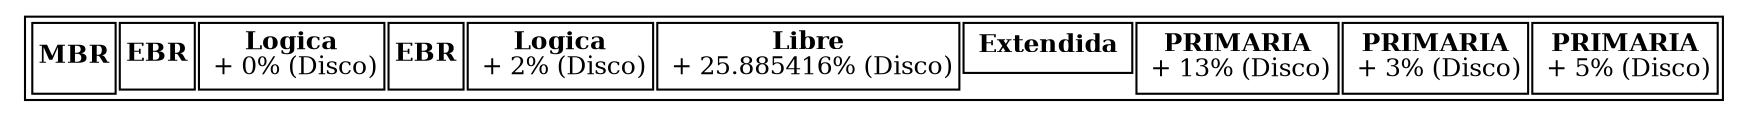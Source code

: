 digraph G {
	node[shape=plaintext fontsize=12];
	rankdir=LR;
	table [label=<
		<TABLE BORDER="1" CELLBORDER="1" CELLSPACING="2">
			<TR>
				<TD ALIGN="LEFT" COLSPAN="1" ROWSPAN="3" BGCOLOR="white" ><FONT COLOR="black"><B>MBR</B></FONT></TD>
				<TD ALIGN="CENTER" COLSPAN="1" ROWSPAN="2" BGCOLOR="WHITE" ><FONT COLOR="BLACK"><B>EBR</B><BR/></FONT></TD>
				<TD ALIGN="CENTER" COLSPAN="1" ROWSPAN="2" BGCOLOR="WHITE" ><FONT COLOR="BLACK"><B>Logica</B><BR/> + 0% (Disco)</FONT></TD>
				<TD ALIGN="CENTER" COLSPAN="1" ROWSPAN="2" BGCOLOR="WHITE" ><FONT COLOR="BLACK"><B>EBR</B><BR/></FONT></TD>
				<TD ALIGN="CENTER" COLSPAN="1" ROWSPAN="2" BGCOLOR="WHITE" ><FONT COLOR="BLACK"><B>Logica</B><BR/> + 2% (Disco)</FONT></TD>
				<TD ALIGN="CENTER" COLSPAN="1" ROWSPAN="2" BGCOLOR="WHITE"><FONT COLOR="BLACK"><B>Libre</B><BR/> + 25.885416% (Disco)</FONT></TD>
			<TD ALIGN="CENTER"  COLSPAN="5" ROWSPAN="1" BGCOLOR="WHITE"><FONT COLOR="BLACK"><B>Extendida</B></FONT></TD>
				<TD ALIGN="CENTER" COLSPAN="1" ROWSPAN="3" BGCOLOR="WHITE" ><FONT COLOR="BLACK"><B>PRIMARIA</B><BR/> + 13% (Disco)</FONT></TD>
				<TD ALIGN="CENTER" COLSPAN="1" ROWSPAN="3" BGCOLOR="WHITE" ><FONT COLOR="BLACK"><B>PRIMARIA</B><BR/> + 3% (Disco)</FONT></TD>
				<TD ALIGN="CENTER" COLSPAN="1" ROWSPAN="3" BGCOLOR="WHITE" ><FONT COLOR="BLACK"><B>PRIMARIA</B><BR/> + 5% (Disco)</FONT></TD>
			</TR>
		</TABLE>
	>];
}
